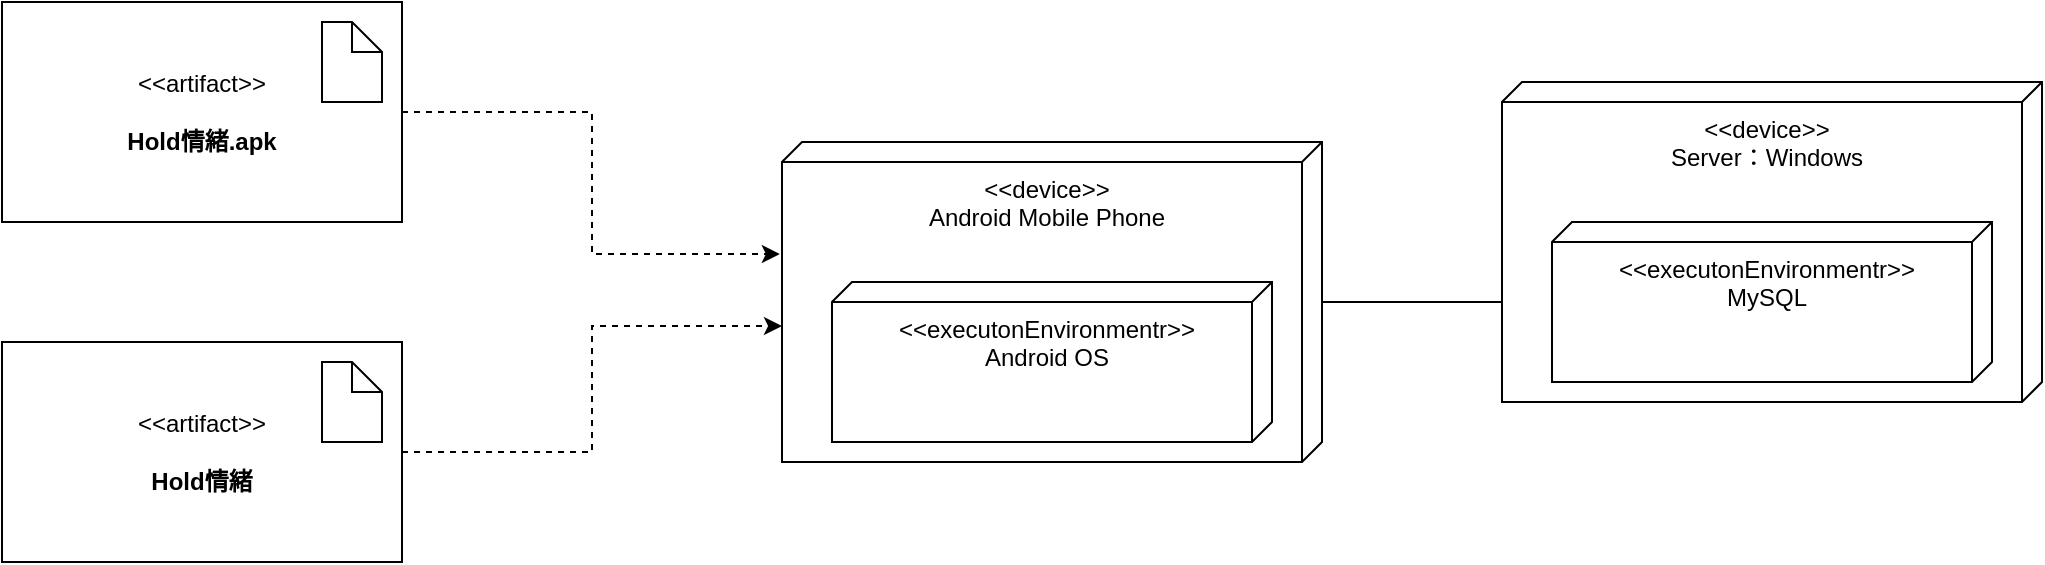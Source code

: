 <mxfile version="21.5.2" type="google">
  <diagram name="部屬圖" id="gQMeZRhicxSpHA1xXYG5">
    <mxGraphModel grid="1" page="1" gridSize="10" guides="1" tooltips="1" connect="1" arrows="1" fold="1" pageScale="1" pageWidth="827" pageHeight="1169" math="0" shadow="0">
      <root>
        <mxCell id="0" />
        <mxCell id="1" parent="0" />
        <mxCell id="3ap61krqkwAVrcAc1VBk-8" value="" style="edgeStyle=orthogonalEdgeStyle;rounded=0;orthogonalLoop=1;jettySize=auto;html=1;" edge="1" parent="1" source="3ap61krqkwAVrcAc1VBk-2" target="3ap61krqkwAVrcAc1VBk-5">
          <mxGeometry relative="1" as="geometry" />
        </mxCell>
        <mxCell id="3ap61krqkwAVrcAc1VBk-2" value="&amp;lt;&amp;lt;device&amp;gt;&amp;gt;&lt;br&gt;Android Mobile Phone" style="verticalAlign=top;align=center;shape=cube;size=10;direction=south;fontStyle=0;html=1;boundedLbl=1;spacingLeft=5;whiteSpace=wrap;" vertex="1" parent="1">
          <mxGeometry x="170" y="190" width="270" height="160" as="geometry" />
        </mxCell>
        <mxCell id="3ap61krqkwAVrcAc1VBk-3" value="&amp;lt;&amp;lt;executonEnvironmentr&amp;gt;&amp;gt;&lt;br&gt;Android OS" style="verticalAlign=top;align=center;shape=cube;size=10;direction=south;html=1;boundedLbl=1;spacingLeft=5;whiteSpace=wrap;" vertex="1" parent="3ap61krqkwAVrcAc1VBk-2">
          <mxGeometry width="220" height="80" relative="1" as="geometry">
            <mxPoint x="25" y="70" as="offset" />
          </mxGeometry>
        </mxCell>
        <mxCell id="3ap61krqkwAVrcAc1VBk-4" value="&amp;lt;&amp;lt;device&amp;gt;&amp;gt;&lt;br&gt;Server：Windows" style="verticalAlign=top;align=center;shape=cube;size=10;direction=south;fontStyle=0;html=1;boundedLbl=1;spacingLeft=5;whiteSpace=wrap;" vertex="1" parent="1">
          <mxGeometry x="530" y="160" width="270" height="160" as="geometry" />
        </mxCell>
        <mxCell id="3ap61krqkwAVrcAc1VBk-5" value="&amp;lt;&amp;lt;executonEnvironmentr&amp;gt;&amp;gt;&lt;br&gt;MySQL" style="verticalAlign=top;align=center;shape=cube;size=10;direction=south;html=1;boundedLbl=1;spacingLeft=5;whiteSpace=wrap;" vertex="1" parent="3ap61krqkwAVrcAc1VBk-4">
          <mxGeometry width="220" height="80" relative="1" as="geometry">
            <mxPoint x="25" y="70" as="offset" />
          </mxGeometry>
        </mxCell>
        <mxCell id="3ap61krqkwAVrcAc1VBk-16" style="edgeStyle=orthogonalEdgeStyle;rounded=0;orthogonalLoop=1;jettySize=auto;html=1;exitX=1;exitY=0.5;exitDx=0;exitDy=0;entryX=0.35;entryY=1.004;entryDx=0;entryDy=0;entryPerimeter=0;dashed=1;" edge="1" parent="1" source="3ap61krqkwAVrcAc1VBk-9" target="3ap61krqkwAVrcAc1VBk-2">
          <mxGeometry relative="1" as="geometry" />
        </mxCell>
        <mxCell id="3ap61krqkwAVrcAc1VBk-9" value="&amp;lt;&amp;lt;artifact&amp;gt;&amp;gt;&lt;br&gt;&lt;br&gt;&lt;b&gt;Hold情緒.apk&lt;/b&gt;" style="html=1;align=center;verticalAlign=middle;dashed=0;whiteSpace=wrap;" vertex="1" parent="1">
          <mxGeometry x="-220" y="120" width="200" height="110" as="geometry" />
        </mxCell>
        <mxCell id="3ap61krqkwAVrcAc1VBk-11" value="" style="shape=mxgraph.bpmn.data;labelPosition=center;verticalLabelPosition=bottom;align=center;verticalAlign=top;size=15;html=1;" vertex="1" parent="1">
          <mxGeometry x="-60" y="130" width="30" height="40" as="geometry" />
        </mxCell>
        <mxCell id="3ap61krqkwAVrcAc1VBk-17" style="edgeStyle=orthogonalEdgeStyle;rounded=0;orthogonalLoop=1;jettySize=auto;html=1;exitX=1;exitY=0.5;exitDx=0;exitDy=0;entryX=0.575;entryY=1;entryDx=0;entryDy=0;entryPerimeter=0;dashed=1;" edge="1" parent="1" source="3ap61krqkwAVrcAc1VBk-14" target="3ap61krqkwAVrcAc1VBk-2">
          <mxGeometry relative="1" as="geometry" />
        </mxCell>
        <mxCell id="3ap61krqkwAVrcAc1VBk-14" value="&amp;lt;&amp;lt;artifact&amp;gt;&amp;gt;&lt;br&gt;&lt;br&gt;&lt;b&gt;Hold情緒&lt;/b&gt;" style="html=1;align=center;verticalAlign=middle;dashed=0;whiteSpace=wrap;" vertex="1" parent="1">
          <mxGeometry x="-220" y="290" width="200" height="110" as="geometry" />
        </mxCell>
        <mxCell id="3ap61krqkwAVrcAc1VBk-15" value="" style="shape=mxgraph.bpmn.data;labelPosition=center;verticalLabelPosition=bottom;align=center;verticalAlign=top;size=15;html=1;" vertex="1" parent="1">
          <mxGeometry x="-60" y="300" width="30" height="40" as="geometry" />
        </mxCell>
      </root>
    </mxGraphModel>
  </diagram>
</mxfile>
